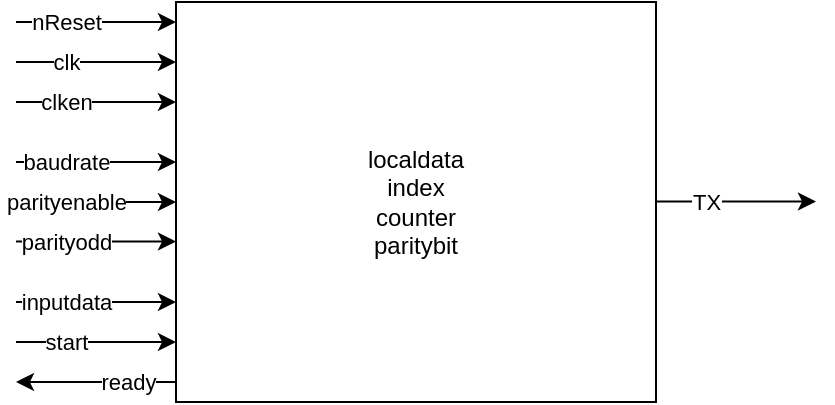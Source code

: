 <mxfile version="13.10.0" type="device"><diagram id="0oF3m2Eg4W4vZaBy4ha4" name="Page-1"><mxGraphModel dx="643" dy="389" grid="1" gridSize="10" guides="1" tooltips="1" connect="1" arrows="1" fold="1" page="1" pageScale="1" pageWidth="850" pageHeight="1100" math="0" shadow="0"><root><mxCell id="0"/><mxCell id="1" parent="0"/><mxCell id="OCvYgAD9EIqUS18MCW6K-1" value="localdata&lt;br&gt;index&lt;br&gt;counter&lt;br&gt;paritybit" style="rounded=0;whiteSpace=wrap;html=1;" vertex="1" parent="1"><mxGeometry x="320" y="320" width="240" height="200" as="geometry"/></mxCell><mxCell id="OCvYgAD9EIqUS18MCW6K-4" value="" style="endArrow=classic;html=1;entryX=0;entryY=0;entryDx=0;entryDy=0;" edge="1" parent="1"><mxGeometry width="50" height="50" relative="1" as="geometry"><mxPoint x="240" y="420" as="sourcePoint"/><mxPoint x="320" y="420" as="targetPoint"/></mxGeometry></mxCell><mxCell id="OCvYgAD9EIqUS18MCW6K-5" value="parityenable" style="edgeLabel;html=1;align=center;verticalAlign=middle;resizable=0;points=[];" vertex="1" connectable="0" parent="OCvYgAD9EIqUS18MCW6K-4"><mxGeometry x="-0.385" relative="1" as="geometry"><mxPoint as="offset"/></mxGeometry></mxCell><mxCell id="OCvYgAD9EIqUS18MCW6K-6" value="" style="endArrow=classic;html=1;entryX=0;entryY=0;entryDx=0;entryDy=0;" edge="1" parent="1"><mxGeometry width="50" height="50" relative="1" as="geometry"><mxPoint x="240" y="439.76" as="sourcePoint"/><mxPoint x="320" y="439.76" as="targetPoint"/></mxGeometry></mxCell><mxCell id="OCvYgAD9EIqUS18MCW6K-7" value="parityodd" style="edgeLabel;html=1;align=center;verticalAlign=middle;resizable=0;points=[];" vertex="1" connectable="0" parent="OCvYgAD9EIqUS18MCW6K-6"><mxGeometry x="-0.385" relative="1" as="geometry"><mxPoint as="offset"/></mxGeometry></mxCell><mxCell id="OCvYgAD9EIqUS18MCW6K-8" value="" style="endArrow=classic;html=1;entryX=0;entryY=0;entryDx=0;entryDy=0;" edge="1" parent="1"><mxGeometry width="50" height="50" relative="1" as="geometry"><mxPoint x="240" y="470" as="sourcePoint"/><mxPoint x="320" y="470" as="targetPoint"/></mxGeometry></mxCell><mxCell id="OCvYgAD9EIqUS18MCW6K-9" value="inputdata" style="edgeLabel;html=1;align=center;verticalAlign=middle;resizable=0;points=[];" vertex="1" connectable="0" parent="OCvYgAD9EIqUS18MCW6K-8"><mxGeometry x="-0.385" relative="1" as="geometry"><mxPoint as="offset"/></mxGeometry></mxCell><mxCell id="OCvYgAD9EIqUS18MCW6K-11" value="" style="endArrow=classic;html=1;entryX=0;entryY=0;entryDx=0;entryDy=0;" edge="1" parent="1"><mxGeometry width="50" height="50" relative="1" as="geometry"><mxPoint x="240" y="490" as="sourcePoint"/><mxPoint x="320" y="490" as="targetPoint"/></mxGeometry></mxCell><mxCell id="OCvYgAD9EIqUS18MCW6K-12" value="start" style="edgeLabel;html=1;align=center;verticalAlign=middle;resizable=0;points=[];" vertex="1" connectable="0" parent="OCvYgAD9EIqUS18MCW6K-11"><mxGeometry x="-0.385" relative="1" as="geometry"><mxPoint as="offset"/></mxGeometry></mxCell><mxCell id="OCvYgAD9EIqUS18MCW6K-13" value="" style="endArrow=classic;html=1;entryX=0;entryY=0;entryDx=0;entryDy=0;" edge="1" parent="1"><mxGeometry width="50" height="50" relative="1" as="geometry"><mxPoint x="320" y="510" as="sourcePoint"/><mxPoint x="240" y="510" as="targetPoint"/></mxGeometry></mxCell><mxCell id="OCvYgAD9EIqUS18MCW6K-14" value="ready" style="edgeLabel;html=1;align=center;verticalAlign=middle;resizable=0;points=[];" vertex="1" connectable="0" parent="OCvYgAD9EIqUS18MCW6K-13"><mxGeometry x="-0.385" relative="1" as="geometry"><mxPoint as="offset"/></mxGeometry></mxCell><mxCell id="OCvYgAD9EIqUS18MCW6K-15" value="" style="endArrow=classic;html=1;entryX=0;entryY=0;entryDx=0;entryDy=0;" edge="1" parent="1"><mxGeometry width="50" height="50" relative="1" as="geometry"><mxPoint x="240" y="400" as="sourcePoint"/><mxPoint x="320" y="400" as="targetPoint"/></mxGeometry></mxCell><mxCell id="OCvYgAD9EIqUS18MCW6K-16" value="baudrate" style="edgeLabel;html=1;align=center;verticalAlign=middle;resizable=0;points=[];" vertex="1" connectable="0" parent="OCvYgAD9EIqUS18MCW6K-15"><mxGeometry x="-0.385" relative="1" as="geometry"><mxPoint as="offset"/></mxGeometry></mxCell><mxCell id="OCvYgAD9EIqUS18MCW6K-17" value="" style="endArrow=classic;html=1;entryX=0;entryY=0;entryDx=0;entryDy=0;" edge="1" parent="1"><mxGeometry width="50" height="50" relative="1" as="geometry"><mxPoint x="240" y="370" as="sourcePoint"/><mxPoint x="320" y="370" as="targetPoint"/></mxGeometry></mxCell><mxCell id="OCvYgAD9EIqUS18MCW6K-18" value="clken" style="edgeLabel;html=1;align=center;verticalAlign=middle;resizable=0;points=[];" vertex="1" connectable="0" parent="OCvYgAD9EIqUS18MCW6K-17"><mxGeometry x="-0.385" relative="1" as="geometry"><mxPoint as="offset"/></mxGeometry></mxCell><mxCell id="OCvYgAD9EIqUS18MCW6K-19" value="" style="endArrow=classic;html=1;entryX=0;entryY=0;entryDx=0;entryDy=0;" edge="1" parent="1"><mxGeometry width="50" height="50" relative="1" as="geometry"><mxPoint x="240" y="350" as="sourcePoint"/><mxPoint x="320" y="350" as="targetPoint"/></mxGeometry></mxCell><mxCell id="OCvYgAD9EIqUS18MCW6K-20" value="clk" style="edgeLabel;html=1;align=center;verticalAlign=middle;resizable=0;points=[];" vertex="1" connectable="0" parent="OCvYgAD9EIqUS18MCW6K-19"><mxGeometry x="-0.385" relative="1" as="geometry"><mxPoint as="offset"/></mxGeometry></mxCell><mxCell id="OCvYgAD9EIqUS18MCW6K-21" value="" style="endArrow=classic;html=1;entryX=0;entryY=0;entryDx=0;entryDy=0;" edge="1" parent="1"><mxGeometry width="50" height="50" relative="1" as="geometry"><mxPoint x="240" y="330" as="sourcePoint"/><mxPoint x="320" y="330" as="targetPoint"/></mxGeometry></mxCell><mxCell id="OCvYgAD9EIqUS18MCW6K-22" value="nReset" style="edgeLabel;html=1;align=center;verticalAlign=middle;resizable=0;points=[];" vertex="1" connectable="0" parent="OCvYgAD9EIqUS18MCW6K-21"><mxGeometry x="-0.385" relative="1" as="geometry"><mxPoint as="offset"/></mxGeometry></mxCell><mxCell id="OCvYgAD9EIqUS18MCW6K-23" value="" style="endArrow=classic;html=1;entryX=0;entryY=0;entryDx=0;entryDy=0;" edge="1" parent="1"><mxGeometry width="50" height="50" relative="1" as="geometry"><mxPoint x="560" y="419.76" as="sourcePoint"/><mxPoint x="640" y="419.76" as="targetPoint"/></mxGeometry></mxCell><mxCell id="OCvYgAD9EIqUS18MCW6K-24" value="TX" style="edgeLabel;html=1;align=center;verticalAlign=middle;resizable=0;points=[];" vertex="1" connectable="0" parent="OCvYgAD9EIqUS18MCW6K-23"><mxGeometry x="-0.385" relative="1" as="geometry"><mxPoint as="offset"/></mxGeometry></mxCell></root></mxGraphModel></diagram></mxfile>